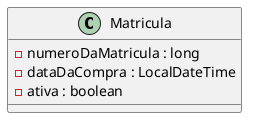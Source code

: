 @startuml
class Matricula {
  - numeroDaMatricula : long
  - dataDaCompra : LocalDateTime
  - ativa : boolean
}
@enduml